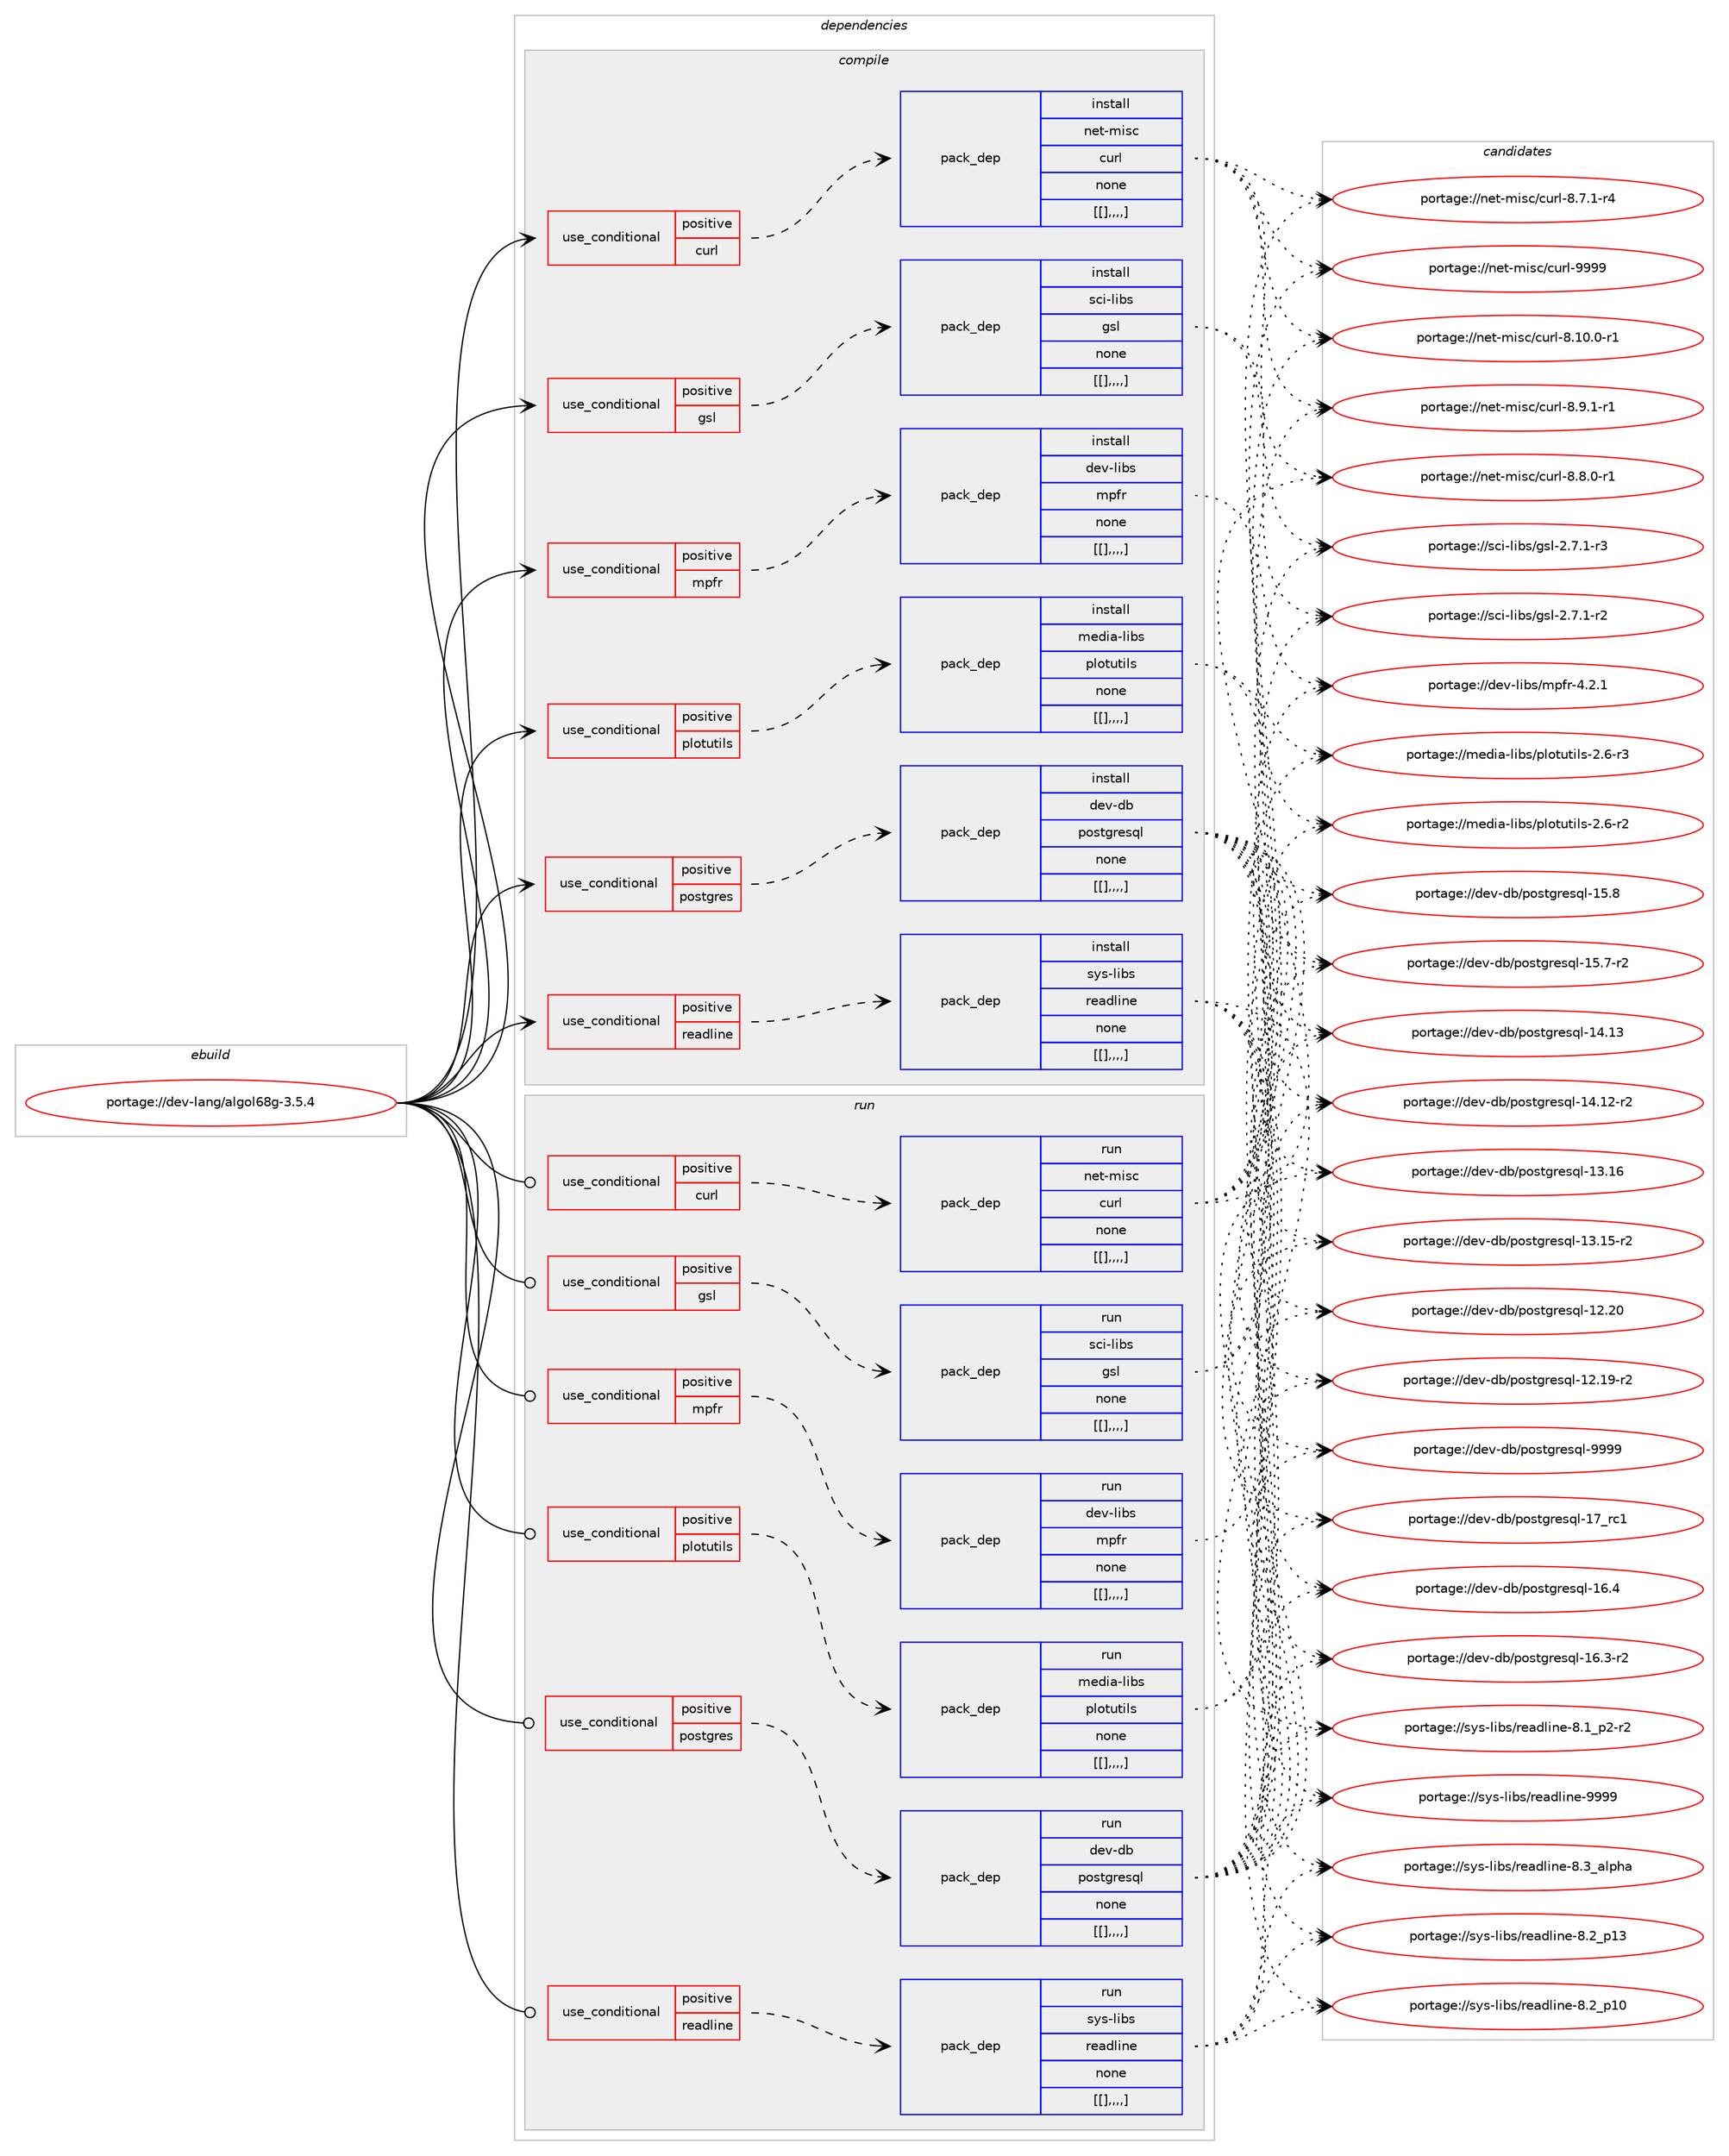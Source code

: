 digraph prolog {

# *************
# Graph options
# *************

newrank=true;
concentrate=true;
compound=true;
graph [rankdir=LR,fontname=Helvetica,fontsize=10,ranksep=1.5];#, ranksep=2.5, nodesep=0.2];
edge  [arrowhead=vee];
node  [fontname=Helvetica,fontsize=10];

# **********
# The ebuild
# **********

subgraph cluster_leftcol {
color=gray;
label=<<i>ebuild</i>>;
id [label="portage://dev-lang/algol68g-3.5.4", color=red, width=4, href="../dev-lang/algol68g-3.5.4.svg"];
}

# ****************
# The dependencies
# ****************

subgraph cluster_midcol {
color=gray;
label=<<i>dependencies</i>>;
subgraph cluster_compile {
fillcolor="#eeeeee";
style=filled;
label=<<i>compile</i>>;
subgraph cond23110 {
dependency98760 [label=<<TABLE BORDER="0" CELLBORDER="1" CELLSPACING="0" CELLPADDING="4"><TR><TD ROWSPAN="3" CELLPADDING="10">use_conditional</TD></TR><TR><TD>positive</TD></TR><TR><TD>curl</TD></TR></TABLE>>, shape=none, color=red];
subgraph pack74592 {
dependency98761 [label=<<TABLE BORDER="0" CELLBORDER="1" CELLSPACING="0" CELLPADDING="4" WIDTH="220"><TR><TD ROWSPAN="6" CELLPADDING="30">pack_dep</TD></TR><TR><TD WIDTH="110">install</TD></TR><TR><TD>net-misc</TD></TR><TR><TD>curl</TD></TR><TR><TD>none</TD></TR><TR><TD>[[],,,,]</TD></TR></TABLE>>, shape=none, color=blue];
}
dependency98760:e -> dependency98761:w [weight=20,style="dashed",arrowhead="vee"];
}
id:e -> dependency98760:w [weight=20,style="solid",arrowhead="vee"];
subgraph cond23111 {
dependency98762 [label=<<TABLE BORDER="0" CELLBORDER="1" CELLSPACING="0" CELLPADDING="4"><TR><TD ROWSPAN="3" CELLPADDING="10">use_conditional</TD></TR><TR><TD>positive</TD></TR><TR><TD>gsl</TD></TR></TABLE>>, shape=none, color=red];
subgraph pack74593 {
dependency98763 [label=<<TABLE BORDER="0" CELLBORDER="1" CELLSPACING="0" CELLPADDING="4" WIDTH="220"><TR><TD ROWSPAN="6" CELLPADDING="30">pack_dep</TD></TR><TR><TD WIDTH="110">install</TD></TR><TR><TD>sci-libs</TD></TR><TR><TD>gsl</TD></TR><TR><TD>none</TD></TR><TR><TD>[[],,,,]</TD></TR></TABLE>>, shape=none, color=blue];
}
dependency98762:e -> dependency98763:w [weight=20,style="dashed",arrowhead="vee"];
}
id:e -> dependency98762:w [weight=20,style="solid",arrowhead="vee"];
subgraph cond23112 {
dependency98764 [label=<<TABLE BORDER="0" CELLBORDER="1" CELLSPACING="0" CELLPADDING="4"><TR><TD ROWSPAN="3" CELLPADDING="10">use_conditional</TD></TR><TR><TD>positive</TD></TR><TR><TD>mpfr</TD></TR></TABLE>>, shape=none, color=red];
subgraph pack74594 {
dependency98765 [label=<<TABLE BORDER="0" CELLBORDER="1" CELLSPACING="0" CELLPADDING="4" WIDTH="220"><TR><TD ROWSPAN="6" CELLPADDING="30">pack_dep</TD></TR><TR><TD WIDTH="110">install</TD></TR><TR><TD>dev-libs</TD></TR><TR><TD>mpfr</TD></TR><TR><TD>none</TD></TR><TR><TD>[[],,,,]</TD></TR></TABLE>>, shape=none, color=blue];
}
dependency98764:e -> dependency98765:w [weight=20,style="dashed",arrowhead="vee"];
}
id:e -> dependency98764:w [weight=20,style="solid",arrowhead="vee"];
subgraph cond23113 {
dependency98766 [label=<<TABLE BORDER="0" CELLBORDER="1" CELLSPACING="0" CELLPADDING="4"><TR><TD ROWSPAN="3" CELLPADDING="10">use_conditional</TD></TR><TR><TD>positive</TD></TR><TR><TD>plotutils</TD></TR></TABLE>>, shape=none, color=red];
subgraph pack74595 {
dependency98767 [label=<<TABLE BORDER="0" CELLBORDER="1" CELLSPACING="0" CELLPADDING="4" WIDTH="220"><TR><TD ROWSPAN="6" CELLPADDING="30">pack_dep</TD></TR><TR><TD WIDTH="110">install</TD></TR><TR><TD>media-libs</TD></TR><TR><TD>plotutils</TD></TR><TR><TD>none</TD></TR><TR><TD>[[],,,,]</TD></TR></TABLE>>, shape=none, color=blue];
}
dependency98766:e -> dependency98767:w [weight=20,style="dashed",arrowhead="vee"];
}
id:e -> dependency98766:w [weight=20,style="solid",arrowhead="vee"];
subgraph cond23114 {
dependency98768 [label=<<TABLE BORDER="0" CELLBORDER="1" CELLSPACING="0" CELLPADDING="4"><TR><TD ROWSPAN="3" CELLPADDING="10">use_conditional</TD></TR><TR><TD>positive</TD></TR><TR><TD>postgres</TD></TR></TABLE>>, shape=none, color=red];
subgraph pack74596 {
dependency98769 [label=<<TABLE BORDER="0" CELLBORDER="1" CELLSPACING="0" CELLPADDING="4" WIDTH="220"><TR><TD ROWSPAN="6" CELLPADDING="30">pack_dep</TD></TR><TR><TD WIDTH="110">install</TD></TR><TR><TD>dev-db</TD></TR><TR><TD>postgresql</TD></TR><TR><TD>none</TD></TR><TR><TD>[[],,,,]</TD></TR></TABLE>>, shape=none, color=blue];
}
dependency98768:e -> dependency98769:w [weight=20,style="dashed",arrowhead="vee"];
}
id:e -> dependency98768:w [weight=20,style="solid",arrowhead="vee"];
subgraph cond23115 {
dependency98770 [label=<<TABLE BORDER="0" CELLBORDER="1" CELLSPACING="0" CELLPADDING="4"><TR><TD ROWSPAN="3" CELLPADDING="10">use_conditional</TD></TR><TR><TD>positive</TD></TR><TR><TD>readline</TD></TR></TABLE>>, shape=none, color=red];
subgraph pack74597 {
dependency98771 [label=<<TABLE BORDER="0" CELLBORDER="1" CELLSPACING="0" CELLPADDING="4" WIDTH="220"><TR><TD ROWSPAN="6" CELLPADDING="30">pack_dep</TD></TR><TR><TD WIDTH="110">install</TD></TR><TR><TD>sys-libs</TD></TR><TR><TD>readline</TD></TR><TR><TD>none</TD></TR><TR><TD>[[],,,,]</TD></TR></TABLE>>, shape=none, color=blue];
}
dependency98770:e -> dependency98771:w [weight=20,style="dashed",arrowhead="vee"];
}
id:e -> dependency98770:w [weight=20,style="solid",arrowhead="vee"];
}
subgraph cluster_compileandrun {
fillcolor="#eeeeee";
style=filled;
label=<<i>compile and run</i>>;
}
subgraph cluster_run {
fillcolor="#eeeeee";
style=filled;
label=<<i>run</i>>;
subgraph cond23116 {
dependency98772 [label=<<TABLE BORDER="0" CELLBORDER="1" CELLSPACING="0" CELLPADDING="4"><TR><TD ROWSPAN="3" CELLPADDING="10">use_conditional</TD></TR><TR><TD>positive</TD></TR><TR><TD>curl</TD></TR></TABLE>>, shape=none, color=red];
subgraph pack74598 {
dependency98773 [label=<<TABLE BORDER="0" CELLBORDER="1" CELLSPACING="0" CELLPADDING="4" WIDTH="220"><TR><TD ROWSPAN="6" CELLPADDING="30">pack_dep</TD></TR><TR><TD WIDTH="110">run</TD></TR><TR><TD>net-misc</TD></TR><TR><TD>curl</TD></TR><TR><TD>none</TD></TR><TR><TD>[[],,,,]</TD></TR></TABLE>>, shape=none, color=blue];
}
dependency98772:e -> dependency98773:w [weight=20,style="dashed",arrowhead="vee"];
}
id:e -> dependency98772:w [weight=20,style="solid",arrowhead="odot"];
subgraph cond23117 {
dependency98774 [label=<<TABLE BORDER="0" CELLBORDER="1" CELLSPACING="0" CELLPADDING="4"><TR><TD ROWSPAN="3" CELLPADDING="10">use_conditional</TD></TR><TR><TD>positive</TD></TR><TR><TD>gsl</TD></TR></TABLE>>, shape=none, color=red];
subgraph pack74599 {
dependency98775 [label=<<TABLE BORDER="0" CELLBORDER="1" CELLSPACING="0" CELLPADDING="4" WIDTH="220"><TR><TD ROWSPAN="6" CELLPADDING="30">pack_dep</TD></TR><TR><TD WIDTH="110">run</TD></TR><TR><TD>sci-libs</TD></TR><TR><TD>gsl</TD></TR><TR><TD>none</TD></TR><TR><TD>[[],,,,]</TD></TR></TABLE>>, shape=none, color=blue];
}
dependency98774:e -> dependency98775:w [weight=20,style="dashed",arrowhead="vee"];
}
id:e -> dependency98774:w [weight=20,style="solid",arrowhead="odot"];
subgraph cond23118 {
dependency98776 [label=<<TABLE BORDER="0" CELLBORDER="1" CELLSPACING="0" CELLPADDING="4"><TR><TD ROWSPAN="3" CELLPADDING="10">use_conditional</TD></TR><TR><TD>positive</TD></TR><TR><TD>mpfr</TD></TR></TABLE>>, shape=none, color=red];
subgraph pack74600 {
dependency98777 [label=<<TABLE BORDER="0" CELLBORDER="1" CELLSPACING="0" CELLPADDING="4" WIDTH="220"><TR><TD ROWSPAN="6" CELLPADDING="30">pack_dep</TD></TR><TR><TD WIDTH="110">run</TD></TR><TR><TD>dev-libs</TD></TR><TR><TD>mpfr</TD></TR><TR><TD>none</TD></TR><TR><TD>[[],,,,]</TD></TR></TABLE>>, shape=none, color=blue];
}
dependency98776:e -> dependency98777:w [weight=20,style="dashed",arrowhead="vee"];
}
id:e -> dependency98776:w [weight=20,style="solid",arrowhead="odot"];
subgraph cond23119 {
dependency98778 [label=<<TABLE BORDER="0" CELLBORDER="1" CELLSPACING="0" CELLPADDING="4"><TR><TD ROWSPAN="3" CELLPADDING="10">use_conditional</TD></TR><TR><TD>positive</TD></TR><TR><TD>plotutils</TD></TR></TABLE>>, shape=none, color=red];
subgraph pack74601 {
dependency98779 [label=<<TABLE BORDER="0" CELLBORDER="1" CELLSPACING="0" CELLPADDING="4" WIDTH="220"><TR><TD ROWSPAN="6" CELLPADDING="30">pack_dep</TD></TR><TR><TD WIDTH="110">run</TD></TR><TR><TD>media-libs</TD></TR><TR><TD>plotutils</TD></TR><TR><TD>none</TD></TR><TR><TD>[[],,,,]</TD></TR></TABLE>>, shape=none, color=blue];
}
dependency98778:e -> dependency98779:w [weight=20,style="dashed",arrowhead="vee"];
}
id:e -> dependency98778:w [weight=20,style="solid",arrowhead="odot"];
subgraph cond23120 {
dependency98780 [label=<<TABLE BORDER="0" CELLBORDER="1" CELLSPACING="0" CELLPADDING="4"><TR><TD ROWSPAN="3" CELLPADDING="10">use_conditional</TD></TR><TR><TD>positive</TD></TR><TR><TD>postgres</TD></TR></TABLE>>, shape=none, color=red];
subgraph pack74602 {
dependency98781 [label=<<TABLE BORDER="0" CELLBORDER="1" CELLSPACING="0" CELLPADDING="4" WIDTH="220"><TR><TD ROWSPAN="6" CELLPADDING="30">pack_dep</TD></TR><TR><TD WIDTH="110">run</TD></TR><TR><TD>dev-db</TD></TR><TR><TD>postgresql</TD></TR><TR><TD>none</TD></TR><TR><TD>[[],,,,]</TD></TR></TABLE>>, shape=none, color=blue];
}
dependency98780:e -> dependency98781:w [weight=20,style="dashed",arrowhead="vee"];
}
id:e -> dependency98780:w [weight=20,style="solid",arrowhead="odot"];
subgraph cond23121 {
dependency98782 [label=<<TABLE BORDER="0" CELLBORDER="1" CELLSPACING="0" CELLPADDING="4"><TR><TD ROWSPAN="3" CELLPADDING="10">use_conditional</TD></TR><TR><TD>positive</TD></TR><TR><TD>readline</TD></TR></TABLE>>, shape=none, color=red];
subgraph pack74603 {
dependency98783 [label=<<TABLE BORDER="0" CELLBORDER="1" CELLSPACING="0" CELLPADDING="4" WIDTH="220"><TR><TD ROWSPAN="6" CELLPADDING="30">pack_dep</TD></TR><TR><TD WIDTH="110">run</TD></TR><TR><TD>sys-libs</TD></TR><TR><TD>readline</TD></TR><TR><TD>none</TD></TR><TR><TD>[[],,,,]</TD></TR></TABLE>>, shape=none, color=blue];
}
dependency98782:e -> dependency98783:w [weight=20,style="dashed",arrowhead="vee"];
}
id:e -> dependency98782:w [weight=20,style="solid",arrowhead="odot"];
}
}

# **************
# The candidates
# **************

subgraph cluster_choices {
rank=same;
color=gray;
label=<<i>candidates</i>>;

subgraph choice74592 {
color=black;
nodesep=1;
choice110101116451091051159947991171141084557575757 [label="portage://net-misc/curl-9999", color=red, width=4,href="../net-misc/curl-9999.svg"];
choice11010111645109105115994799117114108455646494846484511449 [label="portage://net-misc/curl-8.10.0-r1", color=red, width=4,href="../net-misc/curl-8.10.0-r1.svg"];
choice110101116451091051159947991171141084556465746494511449 [label="portage://net-misc/curl-8.9.1-r1", color=red, width=4,href="../net-misc/curl-8.9.1-r1.svg"];
choice110101116451091051159947991171141084556465646484511449 [label="portage://net-misc/curl-8.8.0-r1", color=red, width=4,href="../net-misc/curl-8.8.0-r1.svg"];
choice110101116451091051159947991171141084556465546494511452 [label="portage://net-misc/curl-8.7.1-r4", color=red, width=4,href="../net-misc/curl-8.7.1-r4.svg"];
dependency98761:e -> choice110101116451091051159947991171141084557575757:w [style=dotted,weight="100"];
dependency98761:e -> choice11010111645109105115994799117114108455646494846484511449:w [style=dotted,weight="100"];
dependency98761:e -> choice110101116451091051159947991171141084556465746494511449:w [style=dotted,weight="100"];
dependency98761:e -> choice110101116451091051159947991171141084556465646484511449:w [style=dotted,weight="100"];
dependency98761:e -> choice110101116451091051159947991171141084556465546494511452:w [style=dotted,weight="100"];
}
subgraph choice74593 {
color=black;
nodesep=1;
choice115991054510810598115471031151084550465546494511451 [label="portage://sci-libs/gsl-2.7.1-r3", color=red, width=4,href="../sci-libs/gsl-2.7.1-r3.svg"];
choice115991054510810598115471031151084550465546494511450 [label="portage://sci-libs/gsl-2.7.1-r2", color=red, width=4,href="../sci-libs/gsl-2.7.1-r2.svg"];
dependency98763:e -> choice115991054510810598115471031151084550465546494511451:w [style=dotted,weight="100"];
dependency98763:e -> choice115991054510810598115471031151084550465546494511450:w [style=dotted,weight="100"];
}
subgraph choice74594 {
color=black;
nodesep=1;
choice100101118451081059811547109112102114455246504649 [label="portage://dev-libs/mpfr-4.2.1", color=red, width=4,href="../dev-libs/mpfr-4.2.1.svg"];
dependency98765:e -> choice100101118451081059811547109112102114455246504649:w [style=dotted,weight="100"];
}
subgraph choice74595 {
color=black;
nodesep=1;
choice10910110010597451081059811547112108111116117116105108115455046544511451 [label="portage://media-libs/plotutils-2.6-r3", color=red, width=4,href="../media-libs/plotutils-2.6-r3.svg"];
choice10910110010597451081059811547112108111116117116105108115455046544511450 [label="portage://media-libs/plotutils-2.6-r2", color=red, width=4,href="../media-libs/plotutils-2.6-r2.svg"];
dependency98767:e -> choice10910110010597451081059811547112108111116117116105108115455046544511451:w [style=dotted,weight="100"];
dependency98767:e -> choice10910110010597451081059811547112108111116117116105108115455046544511450:w [style=dotted,weight="100"];
}
subgraph choice74596 {
color=black;
nodesep=1;
choice1001011184510098471121111151161031141011151131084557575757 [label="portage://dev-db/postgresql-9999", color=red, width=4,href="../dev-db/postgresql-9999.svg"];
choice100101118451009847112111115116103114101115113108454955951149949 [label="portage://dev-db/postgresql-17_rc1", color=red, width=4,href="../dev-db/postgresql-17_rc1.svg"];
choice1001011184510098471121111151161031141011151131084549544652 [label="portage://dev-db/postgresql-16.4", color=red, width=4,href="../dev-db/postgresql-16.4.svg"];
choice10010111845100984711211111511610311410111511310845495446514511450 [label="portage://dev-db/postgresql-16.3-r2", color=red, width=4,href="../dev-db/postgresql-16.3-r2.svg"];
choice1001011184510098471121111151161031141011151131084549534656 [label="portage://dev-db/postgresql-15.8", color=red, width=4,href="../dev-db/postgresql-15.8.svg"];
choice10010111845100984711211111511610311410111511310845495346554511450 [label="portage://dev-db/postgresql-15.7-r2", color=red, width=4,href="../dev-db/postgresql-15.7-r2.svg"];
choice100101118451009847112111115116103114101115113108454952464951 [label="portage://dev-db/postgresql-14.13", color=red, width=4,href="../dev-db/postgresql-14.13.svg"];
choice1001011184510098471121111151161031141011151131084549524649504511450 [label="portage://dev-db/postgresql-14.12-r2", color=red, width=4,href="../dev-db/postgresql-14.12-r2.svg"];
choice100101118451009847112111115116103114101115113108454951464954 [label="portage://dev-db/postgresql-13.16", color=red, width=4,href="../dev-db/postgresql-13.16.svg"];
choice1001011184510098471121111151161031141011151131084549514649534511450 [label="portage://dev-db/postgresql-13.15-r2", color=red, width=4,href="../dev-db/postgresql-13.15-r2.svg"];
choice100101118451009847112111115116103114101115113108454950465048 [label="portage://dev-db/postgresql-12.20", color=red, width=4,href="../dev-db/postgresql-12.20.svg"];
choice1001011184510098471121111151161031141011151131084549504649574511450 [label="portage://dev-db/postgresql-12.19-r2", color=red, width=4,href="../dev-db/postgresql-12.19-r2.svg"];
dependency98769:e -> choice1001011184510098471121111151161031141011151131084557575757:w [style=dotted,weight="100"];
dependency98769:e -> choice100101118451009847112111115116103114101115113108454955951149949:w [style=dotted,weight="100"];
dependency98769:e -> choice1001011184510098471121111151161031141011151131084549544652:w [style=dotted,weight="100"];
dependency98769:e -> choice10010111845100984711211111511610311410111511310845495446514511450:w [style=dotted,weight="100"];
dependency98769:e -> choice1001011184510098471121111151161031141011151131084549534656:w [style=dotted,weight="100"];
dependency98769:e -> choice10010111845100984711211111511610311410111511310845495346554511450:w [style=dotted,weight="100"];
dependency98769:e -> choice100101118451009847112111115116103114101115113108454952464951:w [style=dotted,weight="100"];
dependency98769:e -> choice1001011184510098471121111151161031141011151131084549524649504511450:w [style=dotted,weight="100"];
dependency98769:e -> choice100101118451009847112111115116103114101115113108454951464954:w [style=dotted,weight="100"];
dependency98769:e -> choice1001011184510098471121111151161031141011151131084549514649534511450:w [style=dotted,weight="100"];
dependency98769:e -> choice100101118451009847112111115116103114101115113108454950465048:w [style=dotted,weight="100"];
dependency98769:e -> choice1001011184510098471121111151161031141011151131084549504649574511450:w [style=dotted,weight="100"];
}
subgraph choice74597 {
color=black;
nodesep=1;
choice115121115451081059811547114101971001081051101014557575757 [label="portage://sys-libs/readline-9999", color=red, width=4,href="../sys-libs/readline-9999.svg"];
choice1151211154510810598115471141019710010810511010145564651959710811210497 [label="portage://sys-libs/readline-8.3_alpha", color=red, width=4,href="../sys-libs/readline-8.3_alpha.svg"];
choice1151211154510810598115471141019710010810511010145564650951124951 [label="portage://sys-libs/readline-8.2_p13", color=red, width=4,href="../sys-libs/readline-8.2_p13.svg"];
choice1151211154510810598115471141019710010810511010145564650951124948 [label="portage://sys-libs/readline-8.2_p10", color=red, width=4,href="../sys-libs/readline-8.2_p10.svg"];
choice115121115451081059811547114101971001081051101014556464995112504511450 [label="portage://sys-libs/readline-8.1_p2-r2", color=red, width=4,href="../sys-libs/readline-8.1_p2-r2.svg"];
dependency98771:e -> choice115121115451081059811547114101971001081051101014557575757:w [style=dotted,weight="100"];
dependency98771:e -> choice1151211154510810598115471141019710010810511010145564651959710811210497:w [style=dotted,weight="100"];
dependency98771:e -> choice1151211154510810598115471141019710010810511010145564650951124951:w [style=dotted,weight="100"];
dependency98771:e -> choice1151211154510810598115471141019710010810511010145564650951124948:w [style=dotted,weight="100"];
dependency98771:e -> choice115121115451081059811547114101971001081051101014556464995112504511450:w [style=dotted,weight="100"];
}
subgraph choice74598 {
color=black;
nodesep=1;
choice110101116451091051159947991171141084557575757 [label="portage://net-misc/curl-9999", color=red, width=4,href="../net-misc/curl-9999.svg"];
choice11010111645109105115994799117114108455646494846484511449 [label="portage://net-misc/curl-8.10.0-r1", color=red, width=4,href="../net-misc/curl-8.10.0-r1.svg"];
choice110101116451091051159947991171141084556465746494511449 [label="portage://net-misc/curl-8.9.1-r1", color=red, width=4,href="../net-misc/curl-8.9.1-r1.svg"];
choice110101116451091051159947991171141084556465646484511449 [label="portage://net-misc/curl-8.8.0-r1", color=red, width=4,href="../net-misc/curl-8.8.0-r1.svg"];
choice110101116451091051159947991171141084556465546494511452 [label="portage://net-misc/curl-8.7.1-r4", color=red, width=4,href="../net-misc/curl-8.7.1-r4.svg"];
dependency98773:e -> choice110101116451091051159947991171141084557575757:w [style=dotted,weight="100"];
dependency98773:e -> choice11010111645109105115994799117114108455646494846484511449:w [style=dotted,weight="100"];
dependency98773:e -> choice110101116451091051159947991171141084556465746494511449:w [style=dotted,weight="100"];
dependency98773:e -> choice110101116451091051159947991171141084556465646484511449:w [style=dotted,weight="100"];
dependency98773:e -> choice110101116451091051159947991171141084556465546494511452:w [style=dotted,weight="100"];
}
subgraph choice74599 {
color=black;
nodesep=1;
choice115991054510810598115471031151084550465546494511451 [label="portage://sci-libs/gsl-2.7.1-r3", color=red, width=4,href="../sci-libs/gsl-2.7.1-r3.svg"];
choice115991054510810598115471031151084550465546494511450 [label="portage://sci-libs/gsl-2.7.1-r2", color=red, width=4,href="../sci-libs/gsl-2.7.1-r2.svg"];
dependency98775:e -> choice115991054510810598115471031151084550465546494511451:w [style=dotted,weight="100"];
dependency98775:e -> choice115991054510810598115471031151084550465546494511450:w [style=dotted,weight="100"];
}
subgraph choice74600 {
color=black;
nodesep=1;
choice100101118451081059811547109112102114455246504649 [label="portage://dev-libs/mpfr-4.2.1", color=red, width=4,href="../dev-libs/mpfr-4.2.1.svg"];
dependency98777:e -> choice100101118451081059811547109112102114455246504649:w [style=dotted,weight="100"];
}
subgraph choice74601 {
color=black;
nodesep=1;
choice10910110010597451081059811547112108111116117116105108115455046544511451 [label="portage://media-libs/plotutils-2.6-r3", color=red, width=4,href="../media-libs/plotutils-2.6-r3.svg"];
choice10910110010597451081059811547112108111116117116105108115455046544511450 [label="portage://media-libs/plotutils-2.6-r2", color=red, width=4,href="../media-libs/plotutils-2.6-r2.svg"];
dependency98779:e -> choice10910110010597451081059811547112108111116117116105108115455046544511451:w [style=dotted,weight="100"];
dependency98779:e -> choice10910110010597451081059811547112108111116117116105108115455046544511450:w [style=dotted,weight="100"];
}
subgraph choice74602 {
color=black;
nodesep=1;
choice1001011184510098471121111151161031141011151131084557575757 [label="portage://dev-db/postgresql-9999", color=red, width=4,href="../dev-db/postgresql-9999.svg"];
choice100101118451009847112111115116103114101115113108454955951149949 [label="portage://dev-db/postgresql-17_rc1", color=red, width=4,href="../dev-db/postgresql-17_rc1.svg"];
choice1001011184510098471121111151161031141011151131084549544652 [label="portage://dev-db/postgresql-16.4", color=red, width=4,href="../dev-db/postgresql-16.4.svg"];
choice10010111845100984711211111511610311410111511310845495446514511450 [label="portage://dev-db/postgresql-16.3-r2", color=red, width=4,href="../dev-db/postgresql-16.3-r2.svg"];
choice1001011184510098471121111151161031141011151131084549534656 [label="portage://dev-db/postgresql-15.8", color=red, width=4,href="../dev-db/postgresql-15.8.svg"];
choice10010111845100984711211111511610311410111511310845495346554511450 [label="portage://dev-db/postgresql-15.7-r2", color=red, width=4,href="../dev-db/postgresql-15.7-r2.svg"];
choice100101118451009847112111115116103114101115113108454952464951 [label="portage://dev-db/postgresql-14.13", color=red, width=4,href="../dev-db/postgresql-14.13.svg"];
choice1001011184510098471121111151161031141011151131084549524649504511450 [label="portage://dev-db/postgresql-14.12-r2", color=red, width=4,href="../dev-db/postgresql-14.12-r2.svg"];
choice100101118451009847112111115116103114101115113108454951464954 [label="portage://dev-db/postgresql-13.16", color=red, width=4,href="../dev-db/postgresql-13.16.svg"];
choice1001011184510098471121111151161031141011151131084549514649534511450 [label="portage://dev-db/postgresql-13.15-r2", color=red, width=4,href="../dev-db/postgresql-13.15-r2.svg"];
choice100101118451009847112111115116103114101115113108454950465048 [label="portage://dev-db/postgresql-12.20", color=red, width=4,href="../dev-db/postgresql-12.20.svg"];
choice1001011184510098471121111151161031141011151131084549504649574511450 [label="portage://dev-db/postgresql-12.19-r2", color=red, width=4,href="../dev-db/postgresql-12.19-r2.svg"];
dependency98781:e -> choice1001011184510098471121111151161031141011151131084557575757:w [style=dotted,weight="100"];
dependency98781:e -> choice100101118451009847112111115116103114101115113108454955951149949:w [style=dotted,weight="100"];
dependency98781:e -> choice1001011184510098471121111151161031141011151131084549544652:w [style=dotted,weight="100"];
dependency98781:e -> choice10010111845100984711211111511610311410111511310845495446514511450:w [style=dotted,weight="100"];
dependency98781:e -> choice1001011184510098471121111151161031141011151131084549534656:w [style=dotted,weight="100"];
dependency98781:e -> choice10010111845100984711211111511610311410111511310845495346554511450:w [style=dotted,weight="100"];
dependency98781:e -> choice100101118451009847112111115116103114101115113108454952464951:w [style=dotted,weight="100"];
dependency98781:e -> choice1001011184510098471121111151161031141011151131084549524649504511450:w [style=dotted,weight="100"];
dependency98781:e -> choice100101118451009847112111115116103114101115113108454951464954:w [style=dotted,weight="100"];
dependency98781:e -> choice1001011184510098471121111151161031141011151131084549514649534511450:w [style=dotted,weight="100"];
dependency98781:e -> choice100101118451009847112111115116103114101115113108454950465048:w [style=dotted,weight="100"];
dependency98781:e -> choice1001011184510098471121111151161031141011151131084549504649574511450:w [style=dotted,weight="100"];
}
subgraph choice74603 {
color=black;
nodesep=1;
choice115121115451081059811547114101971001081051101014557575757 [label="portage://sys-libs/readline-9999", color=red, width=4,href="../sys-libs/readline-9999.svg"];
choice1151211154510810598115471141019710010810511010145564651959710811210497 [label="portage://sys-libs/readline-8.3_alpha", color=red, width=4,href="../sys-libs/readline-8.3_alpha.svg"];
choice1151211154510810598115471141019710010810511010145564650951124951 [label="portage://sys-libs/readline-8.2_p13", color=red, width=4,href="../sys-libs/readline-8.2_p13.svg"];
choice1151211154510810598115471141019710010810511010145564650951124948 [label="portage://sys-libs/readline-8.2_p10", color=red, width=4,href="../sys-libs/readline-8.2_p10.svg"];
choice115121115451081059811547114101971001081051101014556464995112504511450 [label="portage://sys-libs/readline-8.1_p2-r2", color=red, width=4,href="../sys-libs/readline-8.1_p2-r2.svg"];
dependency98783:e -> choice115121115451081059811547114101971001081051101014557575757:w [style=dotted,weight="100"];
dependency98783:e -> choice1151211154510810598115471141019710010810511010145564651959710811210497:w [style=dotted,weight="100"];
dependency98783:e -> choice1151211154510810598115471141019710010810511010145564650951124951:w [style=dotted,weight="100"];
dependency98783:e -> choice1151211154510810598115471141019710010810511010145564650951124948:w [style=dotted,weight="100"];
dependency98783:e -> choice115121115451081059811547114101971001081051101014556464995112504511450:w [style=dotted,weight="100"];
}
}

}
